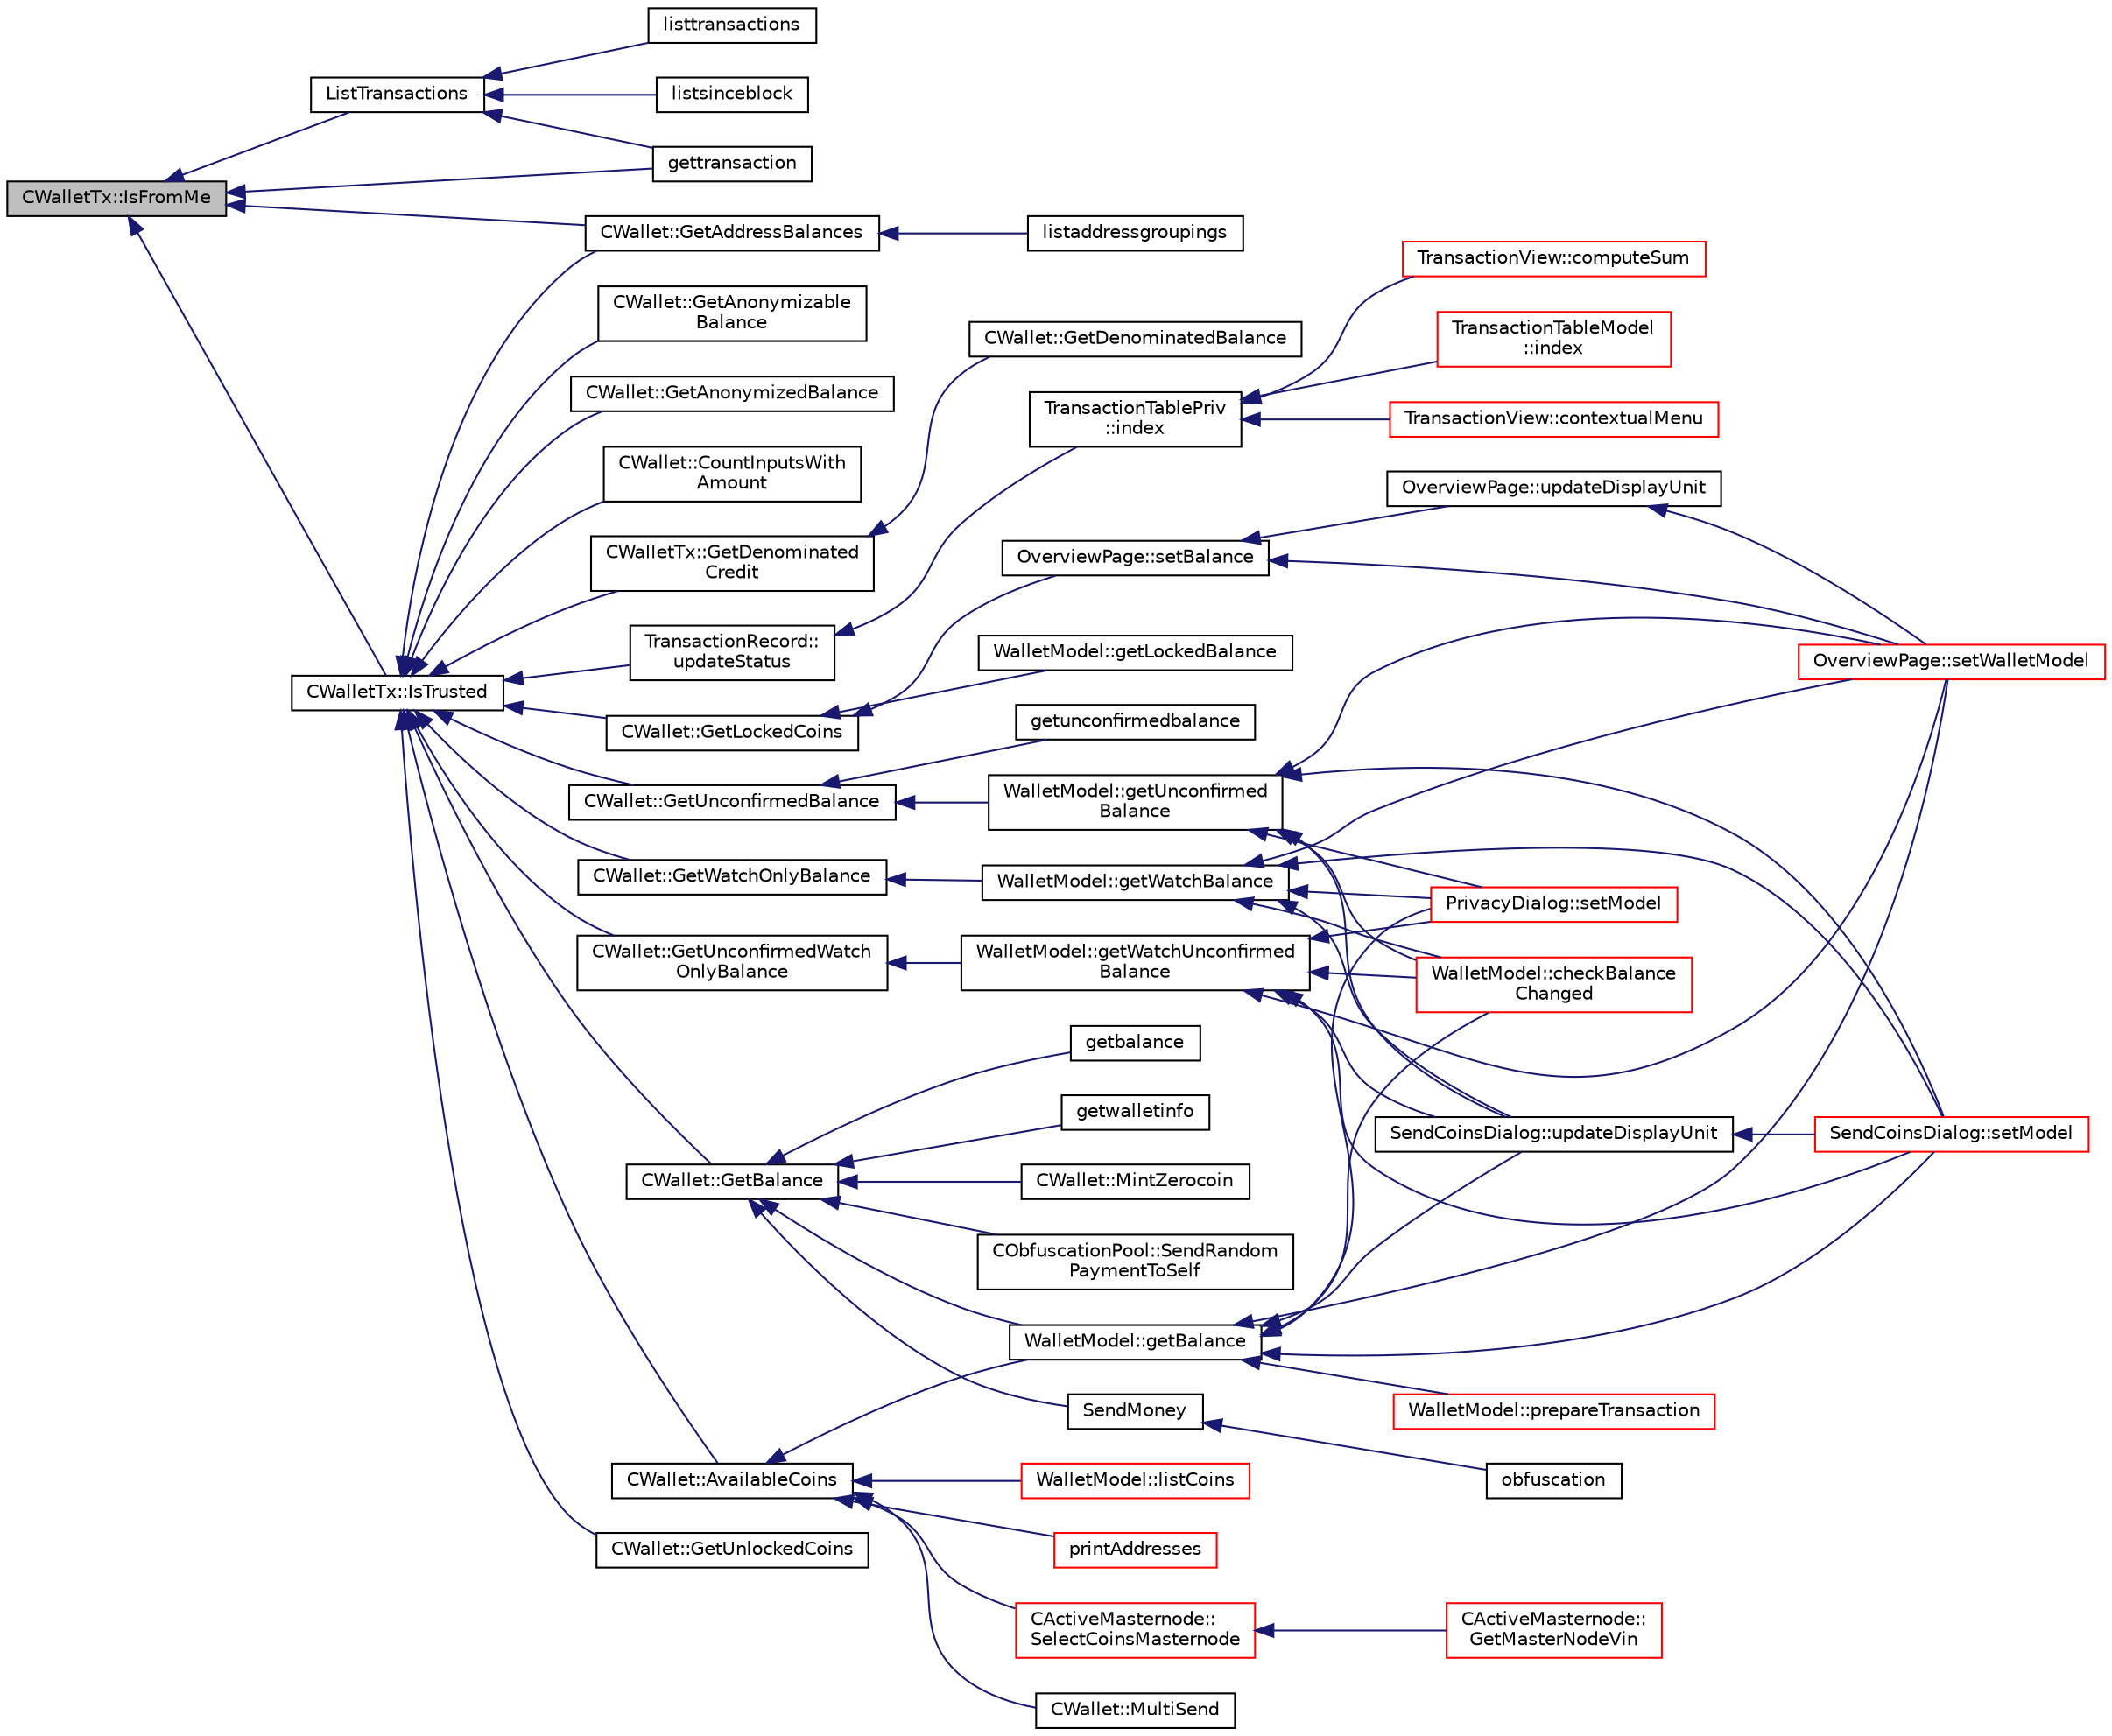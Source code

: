 digraph "CWalletTx::IsFromMe"
{
  edge [fontname="Helvetica",fontsize="10",labelfontname="Helvetica",labelfontsize="10"];
  node [fontname="Helvetica",fontsize="10",shape=record];
  rankdir="LR";
  Node426 [label="CWalletTx::IsFromMe",height=0.2,width=0.4,color="black", fillcolor="grey75", style="filled", fontcolor="black"];
  Node426 -> Node427 [dir="back",color="midnightblue",fontsize="10",style="solid",fontname="Helvetica"];
  Node427 [label="ListTransactions",height=0.2,width=0.4,color="black", fillcolor="white", style="filled",URL="$rpcwallet_8cpp.html#a460d931e7f098979bea783409c971d53"];
  Node427 -> Node428 [dir="back",color="midnightblue",fontsize="10",style="solid",fontname="Helvetica"];
  Node428 [label="listtransactions",height=0.2,width=0.4,color="black", fillcolor="white", style="filled",URL="$rpcwallet_8cpp.html#a3247ccfc52f810122e28895d423e13fd"];
  Node427 -> Node429 [dir="back",color="midnightblue",fontsize="10",style="solid",fontname="Helvetica"];
  Node429 [label="listsinceblock",height=0.2,width=0.4,color="black", fillcolor="white", style="filled",URL="$rpcwallet_8cpp.html#a53cf4975a89f414ef3bd180f6b4773cd"];
  Node427 -> Node430 [dir="back",color="midnightblue",fontsize="10",style="solid",fontname="Helvetica"];
  Node430 [label="gettransaction",height=0.2,width=0.4,color="black", fillcolor="white", style="filled",URL="$rpcwallet_8cpp.html#a845c15a1402787fcf2cc021111ea89f5"];
  Node426 -> Node430 [dir="back",color="midnightblue",fontsize="10",style="solid",fontname="Helvetica"];
  Node426 -> Node431 [dir="back",color="midnightblue",fontsize="10",style="solid",fontname="Helvetica"];
  Node431 [label="CWallet::GetAddressBalances",height=0.2,width=0.4,color="black", fillcolor="white", style="filled",URL="$group___actions.html#gadf2b4ac337ddb271555985cec82e43e6"];
  Node431 -> Node432 [dir="back",color="midnightblue",fontsize="10",style="solid",fontname="Helvetica"];
  Node432 [label="listaddressgroupings",height=0.2,width=0.4,color="black", fillcolor="white", style="filled",URL="$rpcwallet_8cpp.html#a6be618acd7a7b1fb454dacbf24294317"];
  Node426 -> Node433 [dir="back",color="midnightblue",fontsize="10",style="solid",fontname="Helvetica"];
  Node433 [label="CWalletTx::IsTrusted",height=0.2,width=0.4,color="black", fillcolor="white", style="filled",URL="$class_c_wallet_tx.html#a71efb0d5b5def8ae00a1d74b8741bfcb"];
  Node433 -> Node434 [dir="back",color="midnightblue",fontsize="10",style="solid",fontname="Helvetica"];
  Node434 [label="TransactionRecord::\lupdateStatus",height=0.2,width=0.4,color="black", fillcolor="white", style="filled",URL="$class_transaction_record.html#a9b643dd885a790ae511705a1446556be",tooltip="Update status from core wallet tx. "];
  Node434 -> Node435 [dir="back",color="midnightblue",fontsize="10",style="solid",fontname="Helvetica"];
  Node435 [label="TransactionTablePriv\l::index",height=0.2,width=0.4,color="black", fillcolor="white", style="filled",URL="$class_transaction_table_priv.html#ac692aa6aa7820e80accc971c70e0fae5"];
  Node435 -> Node436 [dir="back",color="midnightblue",fontsize="10",style="solid",fontname="Helvetica"];
  Node436 [label="TransactionTableModel\l::index",height=0.2,width=0.4,color="red", fillcolor="white", style="filled",URL="$class_transaction_table_model.html#af3a9a49314f80268a77a704f7f028905"];
  Node435 -> Node446 [dir="back",color="midnightblue",fontsize="10",style="solid",fontname="Helvetica"];
  Node446 [label="TransactionView::contextualMenu",height=0.2,width=0.4,color="red", fillcolor="white", style="filled",URL="$class_transaction_view.html#abe5793b86a4ea6f80a6d822ee878e646"];
  Node435 -> Node448 [dir="back",color="midnightblue",fontsize="10",style="solid",fontname="Helvetica"];
  Node448 [label="TransactionView::computeSum",height=0.2,width=0.4,color="red", fillcolor="white", style="filled",URL="$class_transaction_view.html#abb2ea48a61bb12a0dda9d63952adc50e",tooltip="Compute sum of all selected transactions. "];
  Node433 -> Node451 [dir="back",color="midnightblue",fontsize="10",style="solid",fontname="Helvetica"];
  Node451 [label="CWallet::GetBalance",height=0.2,width=0.4,color="black", fillcolor="white", style="filled",URL="$group___actions.html#gaa6522c2833bc0a84d216cf102b51ba05"];
  Node451 -> Node452 [dir="back",color="midnightblue",fontsize="10",style="solid",fontname="Helvetica"];
  Node452 [label="CObfuscationPool::SendRandom\lPaymentToSelf",height=0.2,width=0.4,color="black", fillcolor="white", style="filled",URL="$class_c_obfuscation_pool.html#affb5b52b4711d26bbe8b0278d7bb95e1",tooltip="Used for liquidity providers. "];
  Node451 -> Node453 [dir="back",color="midnightblue",fontsize="10",style="solid",fontname="Helvetica"];
  Node453 [label="WalletModel::getBalance",height=0.2,width=0.4,color="black", fillcolor="white", style="filled",URL="$class_wallet_model.html#a4d2cb225a19b89c64f4b5d81faf89beb"];
  Node453 -> Node454 [dir="back",color="midnightblue",fontsize="10",style="solid",fontname="Helvetica"];
  Node454 [label="OverviewPage::setWalletModel",height=0.2,width=0.4,color="red", fillcolor="white", style="filled",URL="$class_overview_page.html#a2ed52a3a87e9c74fee38fa873c9bc71f"];
  Node453 -> Node455 [dir="back",color="midnightblue",fontsize="10",style="solid",fontname="Helvetica"];
  Node455 [label="PrivacyDialog::setModel",height=0.2,width=0.4,color="red", fillcolor="white", style="filled",URL="$class_privacy_dialog.html#a7a2e2a84934e59ff1ff88de325036472"];
  Node453 -> Node456 [dir="back",color="midnightblue",fontsize="10",style="solid",fontname="Helvetica"];
  Node456 [label="SendCoinsDialog::setModel",height=0.2,width=0.4,color="red", fillcolor="white", style="filled",URL="$class_send_coins_dialog.html#a73a6c1b1850a334ee652ac167713a2aa"];
  Node453 -> Node457 [dir="back",color="midnightblue",fontsize="10",style="solid",fontname="Helvetica"];
  Node457 [label="SendCoinsDialog::updateDisplayUnit",height=0.2,width=0.4,color="black", fillcolor="white", style="filled",URL="$class_send_coins_dialog.html#a74815ad8502b126200b6fd2e59e9f042"];
  Node457 -> Node456 [dir="back",color="midnightblue",fontsize="10",style="solid",fontname="Helvetica"];
  Node453 -> Node458 [dir="back",color="midnightblue",fontsize="10",style="solid",fontname="Helvetica"];
  Node458 [label="WalletModel::checkBalance\lChanged",height=0.2,width=0.4,color="red", fillcolor="white", style="filled",URL="$class_wallet_model.html#adcc4eb8cd71cb4de223621866bb7fb7d"];
  Node453 -> Node459 [dir="back",color="midnightblue",fontsize="10",style="solid",fontname="Helvetica"];
  Node459 [label="WalletModel::prepareTransaction",height=0.2,width=0.4,color="red", fillcolor="white", style="filled",URL="$class_wallet_model.html#a8abc851901c7c7343ebfb5a8e5fc0154"];
  Node451 -> Node462 [dir="back",color="midnightblue",fontsize="10",style="solid",fontname="Helvetica"];
  Node462 [label="SendMoney",height=0.2,width=0.4,color="black", fillcolor="white", style="filled",URL="$rpcmasternode_8cpp.html#a49669702f73a24c1d1dc5a08d7c0785f"];
  Node462 -> Node463 [dir="back",color="midnightblue",fontsize="10",style="solid",fontname="Helvetica"];
  Node463 [label="obfuscation",height=0.2,width=0.4,color="black", fillcolor="white", style="filled",URL="$rpcmasternode_8cpp.html#a6cdbacc257b42445f0c6122a061af2ca"];
  Node451 -> Node464 [dir="back",color="midnightblue",fontsize="10",style="solid",fontname="Helvetica"];
  Node464 [label="getbalance",height=0.2,width=0.4,color="black", fillcolor="white", style="filled",URL="$rpcwallet_8cpp.html#a1fdcef480c78c033eb587bd442ec305f"];
  Node451 -> Node465 [dir="back",color="midnightblue",fontsize="10",style="solid",fontname="Helvetica"];
  Node465 [label="getwalletinfo",height=0.2,width=0.4,color="black", fillcolor="white", style="filled",URL="$rpcwallet_8cpp.html#a9401fef738a283075915e0ea0086fae9"];
  Node451 -> Node466 [dir="back",color="midnightblue",fontsize="10",style="solid",fontname="Helvetica"];
  Node466 [label="CWallet::MintZerocoin",height=0.2,width=0.4,color="black", fillcolor="white", style="filled",URL="$class_c_wallet.html#a1db492c8353aeb2c1f326c00d6d97bd3"];
  Node433 -> Node467 [dir="back",color="midnightblue",fontsize="10",style="solid",fontname="Helvetica"];
  Node467 [label="CWallet::GetUnlockedCoins",height=0.2,width=0.4,color="black", fillcolor="white", style="filled",URL="$group___actions.html#gac53ff383877722c629056bbefa74e846"];
  Node433 -> Node468 [dir="back",color="midnightblue",fontsize="10",style="solid",fontname="Helvetica"];
  Node468 [label="CWallet::GetLockedCoins",height=0.2,width=0.4,color="black", fillcolor="white", style="filled",URL="$group___actions.html#ga6e44b124ff5bb788fc9f54bb9a557a87"];
  Node468 -> Node469 [dir="back",color="midnightblue",fontsize="10",style="solid",fontname="Helvetica"];
  Node469 [label="OverviewPage::setBalance",height=0.2,width=0.4,color="black", fillcolor="white", style="filled",URL="$class_overview_page.html#a93fac198949a3e71a92a3f67ee5753a1"];
  Node469 -> Node454 [dir="back",color="midnightblue",fontsize="10",style="solid",fontname="Helvetica"];
  Node469 -> Node470 [dir="back",color="midnightblue",fontsize="10",style="solid",fontname="Helvetica"];
  Node470 [label="OverviewPage::updateDisplayUnit",height=0.2,width=0.4,color="black", fillcolor="white", style="filled",URL="$class_overview_page.html#a03f19b9afd9af4b72d9bba7b0c7cf900"];
  Node470 -> Node454 [dir="back",color="midnightblue",fontsize="10",style="solid",fontname="Helvetica"];
  Node468 -> Node471 [dir="back",color="midnightblue",fontsize="10",style="solid",fontname="Helvetica"];
  Node471 [label="WalletModel::getLockedBalance",height=0.2,width=0.4,color="black", fillcolor="white", style="filled",URL="$class_wallet_model.html#a0fccd88511bce41f226c1c41604347c3"];
  Node433 -> Node472 [dir="back",color="midnightblue",fontsize="10",style="solid",fontname="Helvetica"];
  Node472 [label="CWallet::GetAnonymizable\lBalance",height=0.2,width=0.4,color="black", fillcolor="white", style="filled",URL="$group___actions.html#ga173ba5fb0dee2879755682ec21ee57a7"];
  Node433 -> Node473 [dir="back",color="midnightblue",fontsize="10",style="solid",fontname="Helvetica"];
  Node473 [label="CWallet::GetAnonymizedBalance",height=0.2,width=0.4,color="black", fillcolor="white", style="filled",URL="$group___actions.html#gad71e805ab9614962a57cb931e91b4297"];
  Node433 -> Node474 [dir="back",color="midnightblue",fontsize="10",style="solid",fontname="Helvetica"];
  Node474 [label="CWallet::GetUnconfirmedBalance",height=0.2,width=0.4,color="black", fillcolor="white", style="filled",URL="$group___actions.html#ga6e6e1497535d499242c2f2a76d1cbe63"];
  Node474 -> Node475 [dir="back",color="midnightblue",fontsize="10",style="solid",fontname="Helvetica"];
  Node475 [label="WalletModel::getUnconfirmed\lBalance",height=0.2,width=0.4,color="black", fillcolor="white", style="filled",URL="$class_wallet_model.html#a5028f20a33e0d17942abeea537916736"];
  Node475 -> Node454 [dir="back",color="midnightblue",fontsize="10",style="solid",fontname="Helvetica"];
  Node475 -> Node455 [dir="back",color="midnightblue",fontsize="10",style="solid",fontname="Helvetica"];
  Node475 -> Node456 [dir="back",color="midnightblue",fontsize="10",style="solid",fontname="Helvetica"];
  Node475 -> Node457 [dir="back",color="midnightblue",fontsize="10",style="solid",fontname="Helvetica"];
  Node475 -> Node458 [dir="back",color="midnightblue",fontsize="10",style="solid",fontname="Helvetica"];
  Node474 -> Node476 [dir="back",color="midnightblue",fontsize="10",style="solid",fontname="Helvetica"];
  Node476 [label="getunconfirmedbalance",height=0.2,width=0.4,color="black", fillcolor="white", style="filled",URL="$rpcwallet_8cpp.html#a1f1b55cadcfbec4545b754b35d09032b"];
  Node433 -> Node477 [dir="back",color="midnightblue",fontsize="10",style="solid",fontname="Helvetica"];
  Node477 [label="CWallet::GetWatchOnlyBalance",height=0.2,width=0.4,color="black", fillcolor="white", style="filled",URL="$group___actions.html#ga92a58ebac7d7d398597657600db56611"];
  Node477 -> Node478 [dir="back",color="midnightblue",fontsize="10",style="solid",fontname="Helvetica"];
  Node478 [label="WalletModel::getWatchBalance",height=0.2,width=0.4,color="black", fillcolor="white", style="filled",URL="$class_wallet_model.html#a6d9050286d99bccb4a28a8d88f0ca5f8"];
  Node478 -> Node454 [dir="back",color="midnightblue",fontsize="10",style="solid",fontname="Helvetica"];
  Node478 -> Node455 [dir="back",color="midnightblue",fontsize="10",style="solid",fontname="Helvetica"];
  Node478 -> Node456 [dir="back",color="midnightblue",fontsize="10",style="solid",fontname="Helvetica"];
  Node478 -> Node457 [dir="back",color="midnightblue",fontsize="10",style="solid",fontname="Helvetica"];
  Node478 -> Node458 [dir="back",color="midnightblue",fontsize="10",style="solid",fontname="Helvetica"];
  Node433 -> Node479 [dir="back",color="midnightblue",fontsize="10",style="solid",fontname="Helvetica"];
  Node479 [label="CWallet::GetUnconfirmedWatch\lOnlyBalance",height=0.2,width=0.4,color="black", fillcolor="white", style="filled",URL="$group___actions.html#gab0c110f14f0429f9de594b2293837621"];
  Node479 -> Node480 [dir="back",color="midnightblue",fontsize="10",style="solid",fontname="Helvetica"];
  Node480 [label="WalletModel::getWatchUnconfirmed\lBalance",height=0.2,width=0.4,color="black", fillcolor="white", style="filled",URL="$class_wallet_model.html#a691b35afd9aff056e1398fd057691ff1"];
  Node480 -> Node454 [dir="back",color="midnightblue",fontsize="10",style="solid",fontname="Helvetica"];
  Node480 -> Node455 [dir="back",color="midnightblue",fontsize="10",style="solid",fontname="Helvetica"];
  Node480 -> Node456 [dir="back",color="midnightblue",fontsize="10",style="solid",fontname="Helvetica"];
  Node480 -> Node457 [dir="back",color="midnightblue",fontsize="10",style="solid",fontname="Helvetica"];
  Node480 -> Node458 [dir="back",color="midnightblue",fontsize="10",style="solid",fontname="Helvetica"];
  Node433 -> Node481 [dir="back",color="midnightblue",fontsize="10",style="solid",fontname="Helvetica"];
  Node481 [label="CWallet::AvailableCoins",height=0.2,width=0.4,color="black", fillcolor="white", style="filled",URL="$group___actions.html#ga8110e889be0f5915104e07bfe3839c68",tooltip="populate vCoins with vector of available COutputs. "];
  Node481 -> Node482 [dir="back",color="midnightblue",fontsize="10",style="solid",fontname="Helvetica"];
  Node482 [label="CActiveMasternode::\lSelectCoinsMasternode",height=0.2,width=0.4,color="red", fillcolor="white", style="filled",URL="$class_c_active_masternode.html#ac4fc5fb1681bf0a0f3d30e706fb0577a"];
  Node482 -> Node483 [dir="back",color="midnightblue",fontsize="10",style="solid",fontname="Helvetica"];
  Node483 [label="CActiveMasternode::\lGetMasterNodeVin",height=0.2,width=0.4,color="red", fillcolor="white", style="filled",URL="$class_c_active_masternode.html#adc93036b86ee9ef6abe5e0b783a51283",tooltip="Get 10000 DIV input that can be used for the Masternode. "];
  Node481 -> Node453 [dir="back",color="midnightblue",fontsize="10",style="solid",fontname="Helvetica"];
  Node481 -> Node489 [dir="back",color="midnightblue",fontsize="10",style="solid",fontname="Helvetica"];
  Node489 [label="WalletModel::listCoins",height=0.2,width=0.4,color="red", fillcolor="white", style="filled",URL="$class_wallet_model.html#ae5ce26bba42701b45de766ef11cc9a47"];
  Node481 -> Node500 [dir="back",color="midnightblue",fontsize="10",style="solid",fontname="Helvetica"];
  Node500 [label="printAddresses",height=0.2,width=0.4,color="red", fillcolor="white", style="filled",URL="$rpcwallet_8cpp.html#a4360b9e906ccc9414a35fc6cdc1f4517"];
  Node481 -> Node502 [dir="back",color="midnightblue",fontsize="10",style="solid",fontname="Helvetica"];
  Node502 [label="CWallet::MultiSend",height=0.2,width=0.4,color="black", fillcolor="white", style="filled",URL="$class_c_wallet.html#ace77e9b4ffcfdbc61a327d02168620a2"];
  Node433 -> Node503 [dir="back",color="midnightblue",fontsize="10",style="solid",fontname="Helvetica"];
  Node503 [label="CWallet::CountInputsWith\lAmount",height=0.2,width=0.4,color="black", fillcolor="white", style="filled",URL="$group___actions.html#ga6ab79abf1aba845254fe5969731ba2ad"];
  Node433 -> Node431 [dir="back",color="midnightblue",fontsize="10",style="solid",fontname="Helvetica"];
  Node433 -> Node504 [dir="back",color="midnightblue",fontsize="10",style="solid",fontname="Helvetica"];
  Node504 [label="CWalletTx::GetDenominated\lCredit",height=0.2,width=0.4,color="black", fillcolor="white", style="filled",URL="$class_c_wallet_tx.html#add56840ebbe56702eeddbfda1870d628"];
  Node504 -> Node505 [dir="back",color="midnightblue",fontsize="10",style="solid",fontname="Helvetica"];
  Node505 [label="CWallet::GetDenominatedBalance",height=0.2,width=0.4,color="black", fillcolor="white", style="filled",URL="$group___actions.html#ga3d9f78bd52a2bd03a9e79c1a84e76cd7"];
}
